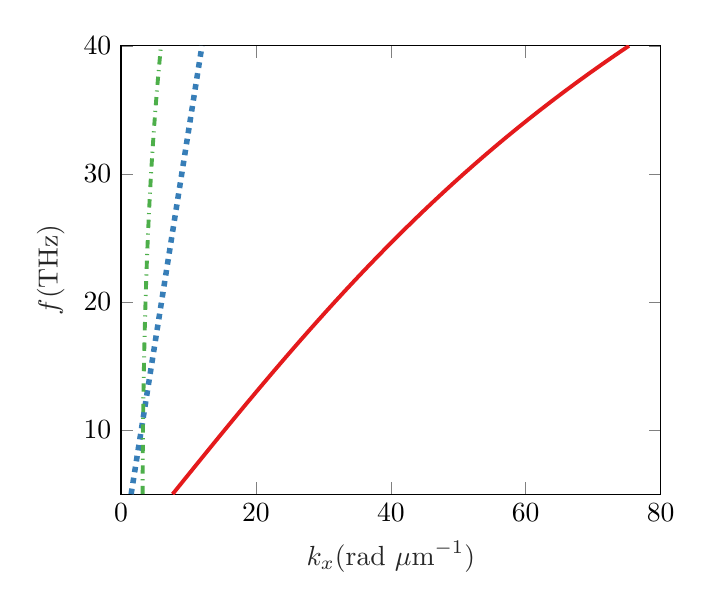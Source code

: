 % This file was created by matlab2tikz.
%
%The latest updates can be retrieved from
%  http://www.mathworks.com/matlabcentral/fileexchange/22022-matlab2tikz-matlab2tikz
%where you can also make suggestions and rate matlab2tikz.
%
\definecolor{mycolor1}{rgb}{0.894,0.102,0.11}%
\definecolor{mycolor2}{rgb}{0.216,0.494,0.722}%
\definecolor{mycolor3}{rgb}{0.302,0.686,0.29}%
%
\begin{tikzpicture}

\begin{axis}[%
xmin=0,
xmax=80,
xlabel style={font=\color{white!15!black}},
xlabel={$k_x (\mathrm{rad~\mu m}^{-1})$},
ymin=5,
ymax=40,
ylabel style={font=\color{white!15!black}},
ylabel={$f (\mathrm{THz})$},
axis background/.style={fill=white},
legend style={at={(0.97,0.03)}, anchor=south east, legend cell align=left,
align=left, draw=white!15!black}
]
\addplot [color=mycolor1, line width=1.4pt]
  table[row sep=crcr]{%
7.649	5\\
8.742	5.714\\
9.837	6.429\\
10.934	7.143\\
12.033	7.857\\
13.136	8.571\\
14.242	9.286\\
15.353	10\\
16.469	10.714\\
17.59	11.429\\
18.717	12.143\\
19.851	12.857\\
20.992	13.571\\
22.14	14.286\\
23.297	15\\
24.463	15.714\\
25.638	16.429\\
26.824	17.143\\
28.021	17.857\\
29.229	18.571\\
30.449	19.286\\
31.683	20\\
32.931	20.714\\
34.193	21.429\\
35.47	22.143\\
36.764	22.857\\
38.075	23.571\\
39.404	24.286\\
40.752	25\\
42.119	25.714\\
43.507	26.429\\
44.917	27.143\\
46.35	27.857\\
47.806	28.571\\
49.287	29.286\\
50.795	30\\
52.329	30.714\\
53.892	31.429\\
55.484	32.143\\
57.107	32.857\\
58.761	33.571\\
60.449	34.286\\
62.172	35\\
63.93	35.714\\
65.725	36.429\\
67.559	37.143\\
69.433	37.857\\
71.348	38.571\\
73.305	39.286\\
75.306	40\\
};


\addplot [color=mycolor2, dotted, line width=2.0pt]
  table[row sep=crcr]{%
1.5	5\\
1.714	5.714\\
1.929	6.429\\
2.143	7.143\\
2.357	7.857\\
2.571	8.571\\
2.786	9.286\\
3	10\\
3.214	10.714\\
3.429	11.429\\
3.643	12.143\\
3.857	12.857\\
4.071	13.571\\
4.286	14.286\\
4.5	15\\
4.714	15.714\\
4.929	16.429\\
5.143	17.143\\
5.357	17.857\\
5.571	18.571\\
5.786	19.286\\
6	20\\
6.214	20.714\\
6.429	21.429\\
6.643	22.143\\
6.857	22.857\\
7.071	23.571\\
7.286	24.286\\
7.5	25\\
7.714	25.714\\
7.929	26.429\\
8.143	27.143\\
8.357	27.857\\
8.571	28.571\\
8.786	29.286\\
9	30\\
9.214	30.714\\
9.429	31.429\\
9.643	32.143\\
9.857	32.857\\
10.071	33.571\\
10.286	34.286\\
10.5	35\\
10.714	35.714\\
10.929	36.429\\
11.143	37.143\\
11.357	37.857\\
11.571	38.571\\
11.786	39.286\\
12	40\\
};


\addplot [color=mycolor3, dashdotted, line width=1.4pt]
  table[row sep=crcr]{%
3.197	5\\
3.201	5.714\\
3.207	6.429\\
3.214	7.143\\
3.222	7.857\\
3.233	8.571\\
3.244	9.286\\
3.258	10\\
3.273	10.714\\
3.29	11.429\\
3.308	12.143\\
3.328	12.857\\
3.35	13.571\\
3.373	14.286\\
3.399	15\\
3.426	15.714\\
3.455	16.429\\
3.486	17.143\\
3.519	17.857\\
3.555	18.571\\
3.592	19.286\\
3.631	20\\
3.673	20.714\\
3.717	21.429\\
3.763	22.143\\
3.812	22.857\\
3.863	23.571\\
3.917	24.286\\
3.974	25\\
4.033	25.714\\
4.096	26.429\\
4.161	27.143\\
4.229	27.857\\
4.3	28.571\\
4.375	29.286\\
4.453	30\\
4.534	30.714\\
4.619	31.429\\
4.707	32.143\\
4.799	32.857\\
4.894	33.571\\
4.994	34.286\\
5.097	35\\
5.204	35.714\\
5.314	36.429\\
5.429	37.143\\
5.548	37.857\\
5.67	38.571\\
5.797	39.286\\
5.927	40\\
};

\end{axis}
\end{tikzpicture}%
